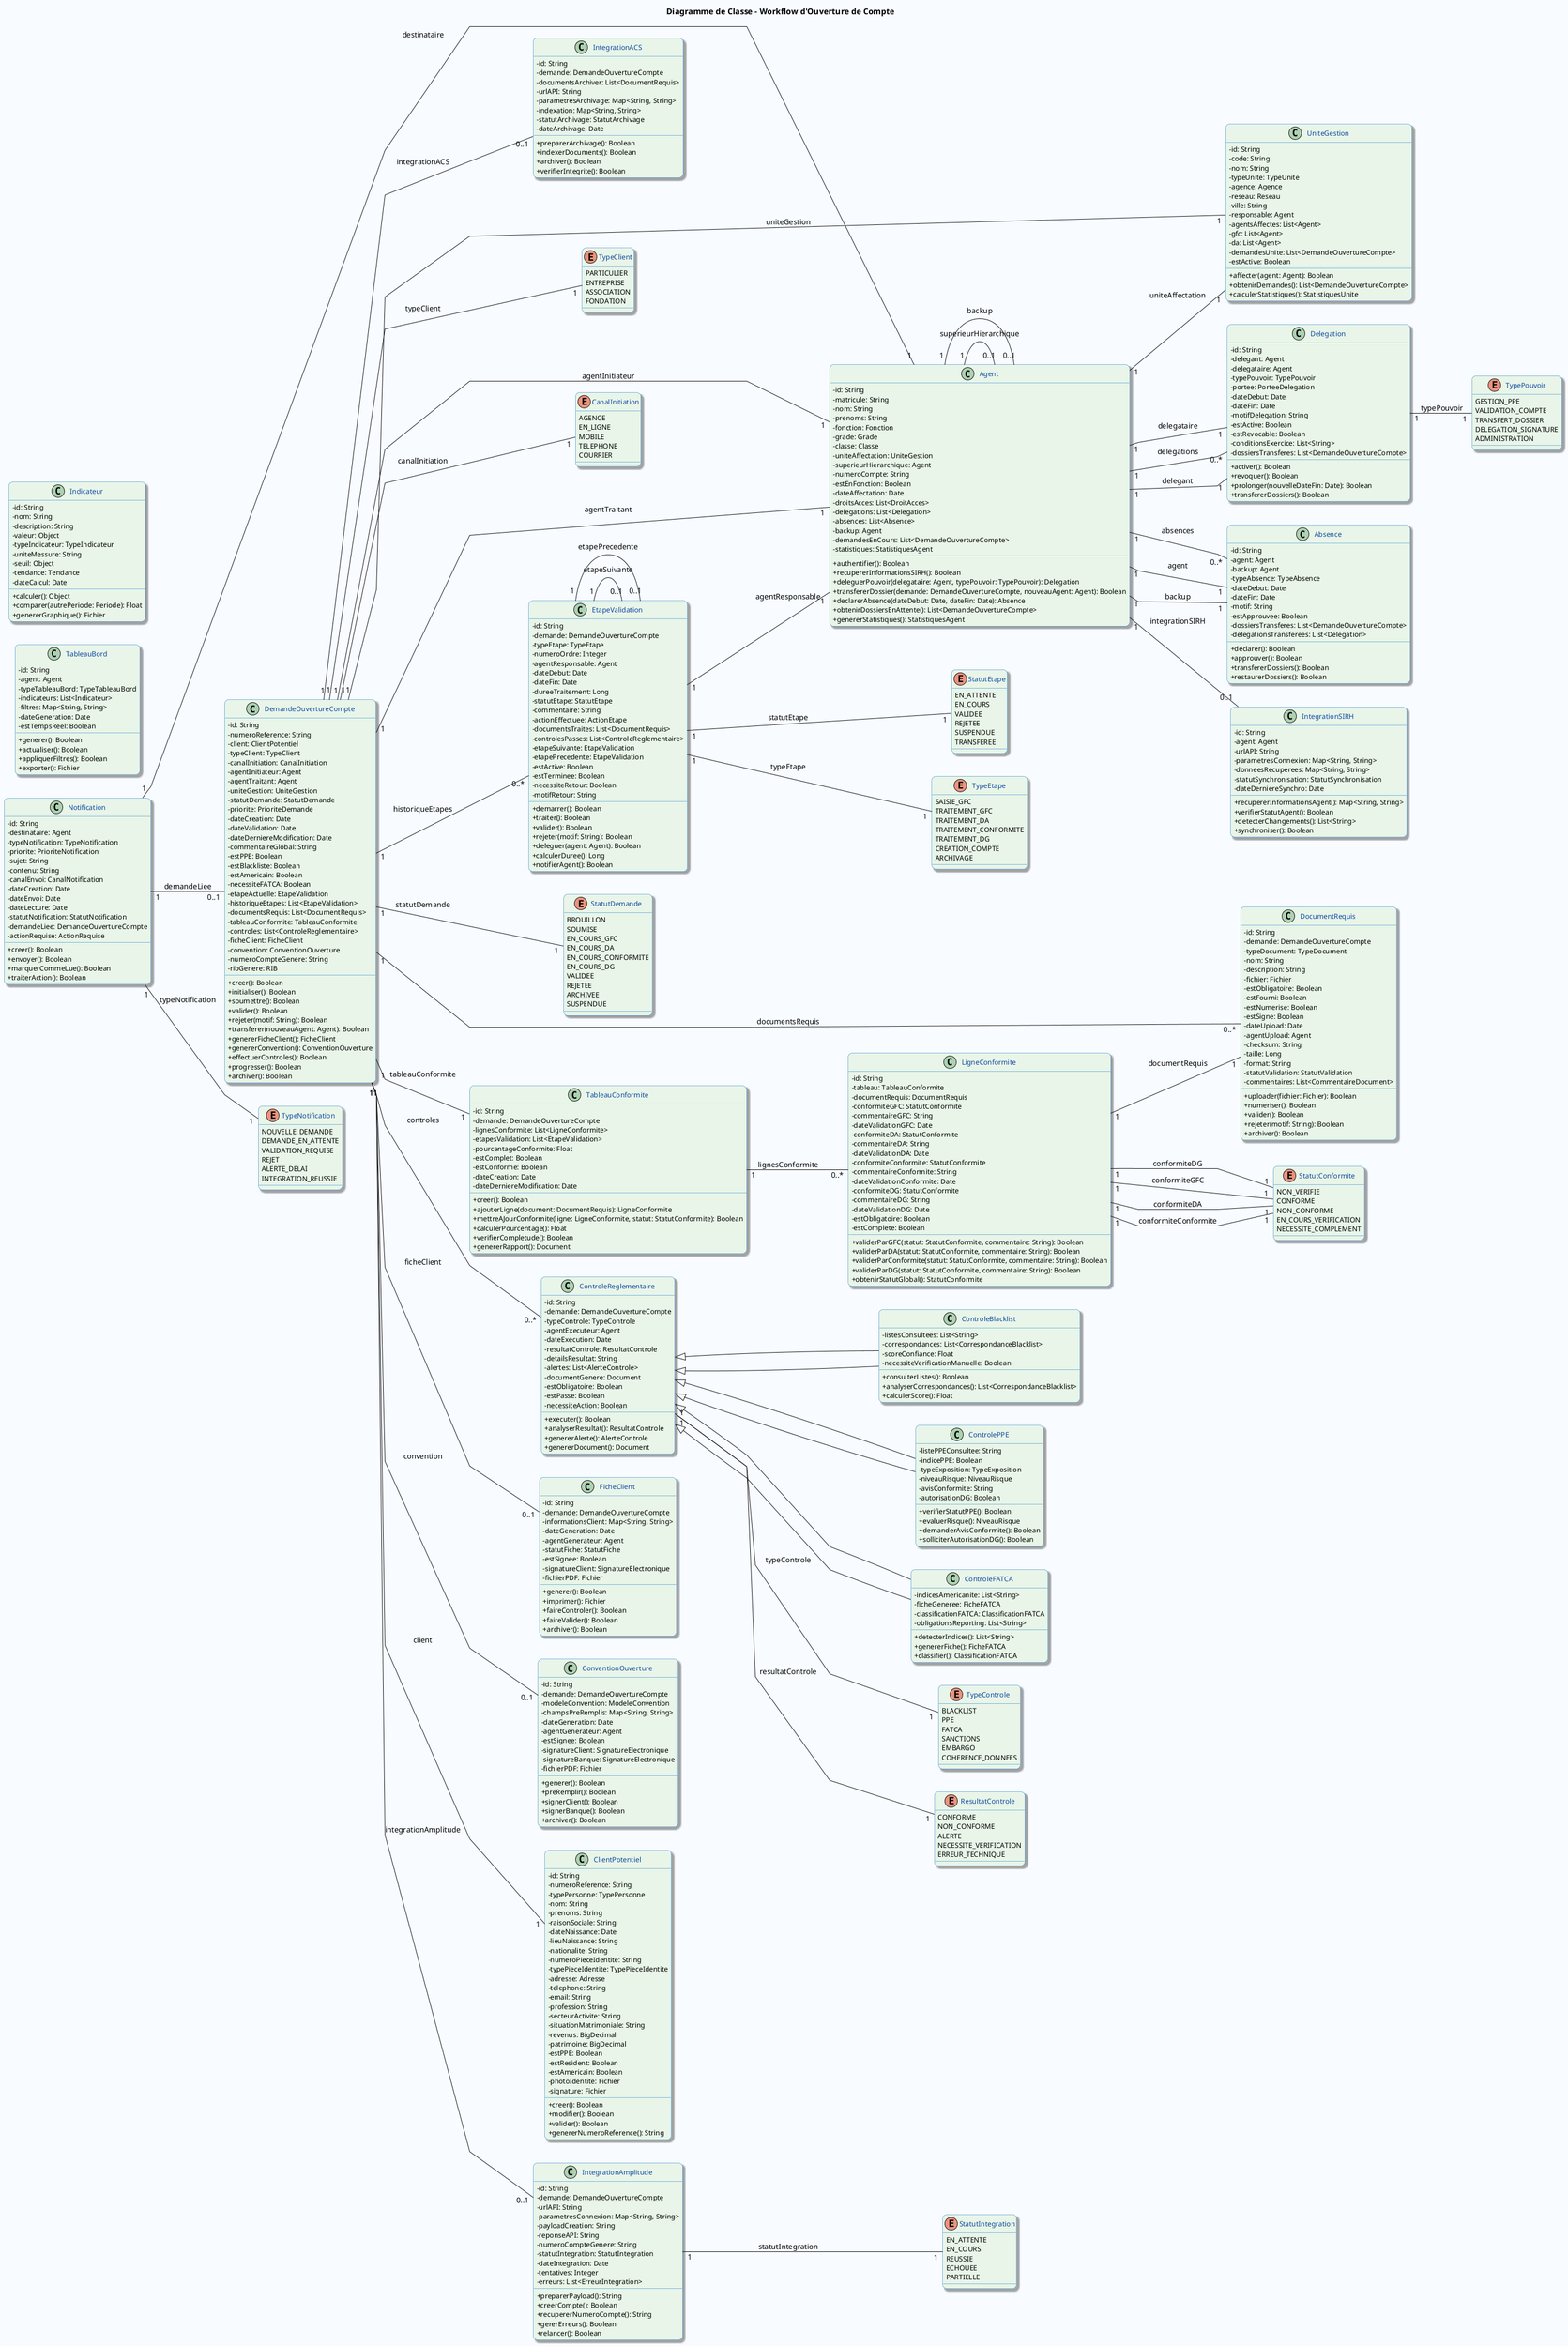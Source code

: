 @startuml WorkflowOuvertureCompte
skinparam linetype polyline
skinparam backgroundColor #F8FBFF
skinparam classBackgroundColor #E8F5E8
skinparam classBorderColor #1976D2
skinparam classFontColor #0D47A1
skinparam classFontSize 13
skinparam classAttributeFontSize 12
skinparam classMethodFontSize 12
skinparam classAttributeIconSize 0
skinparam shadowing true
skinparam roundCorner 15
skinparam nodesep 40
skinparam ranksep 30
left to right direction

title Diagramme de Classe - Workflow d'Ouverture de Compte

class DemandeOuvertureCompte {
  - id: String
  - numeroReference: String
  - client: ClientPotentiel
  - typeClient: TypeClient
  - canalInitiation: CanalInitiation
  - agentInitiateur: Agent
  - agentTraitant: Agent
  - uniteGestion: UniteGestion
  - statutDemande: StatutDemande
  - priorite: PrioriteDemande
  - dateCreation: Date
  - dateValidation: Date
  - dateDerniereModification: Date
  - commentaireGlobal: String
  - estPPE: Boolean
  - estBlackliste: Boolean
  - estAmericain: Boolean
  - necessiteFATCA: Boolean
  - etapeActuelle: EtapeValidation
  - historiqueEtapes: List<EtapeValidation>
  - documentsRequis: List<DocumentRequis>
  - tableauConformite: TableauConformite
  - controles: List<ControleReglementaire>
  - ficheClient: FicheClient
  - convention: ConventionOuverture
  - numeroCompteGenere: String
  - ribGenere: RIB
  + creer(): Boolean
  + initialiser(): Boolean
  + soumettre(): Boolean
  + valider(): Boolean
  + rejeter(motif: String): Boolean
  + transferer(nouveauAgent: Agent): Boolean
  + genererFicheClient(): FicheClient
  + genererConvention(): ConventionOuverture
  + effectuerControles(): Boolean
  + progresser(): Boolean
  + archiver(): Boolean
}

class EtapeValidation {
  - id: String
  - demande: DemandeOuvertureCompte
  - typeEtape: TypeEtape
  - numeroOrdre: Integer
  - agentResponsable: Agent
  - dateDebut: Date
  - dateFin: Date
  - dureeTraitement: Long
  - statutEtape: StatutEtape
  - commentaire: String
  - actionEffectuee: ActionEtape
  - documentsTraites: List<DocumentRequis>
  - controlesPasses: List<ControleReglementaire>
  - etapeSuivante: EtapeValidation
  - etapePrecedente: EtapeValidation
  - estActive: Boolean
  - estTerminee: Boolean
  - necessiteRetour: Boolean
  - motifRetour: String
  + demarrer(): Boolean
  + traiter(): Boolean
  + valider(): Boolean
  + rejeter(motif: String): Boolean
  + deleguer(agent: Agent): Boolean
  + calculerDuree(): Long
  + notifierAgent(): Boolean
}

class TableauConformite {
  - id: String
  - demande: DemandeOuvertureCompte
  - lignesConformite: List<LigneConformite>
  - etapesValidation: List<EtapeValidation>
  - pourcentageConformite: Float
  - estComplet: Boolean
  - estConforme: Boolean
  - dateCreation: Date
  - dateDerniereModification: Date
  + creer(): Boolean
  + ajouterLigne(document: DocumentRequis): LigneConformite
  + mettreAJourConformite(ligne: LigneConformite, statut: StatutConformite): Boolean
  + calculerPourcentage(): Float
  + verifierCompletude(): Boolean
  + genererRapport(): Document
}

class LigneConformite {
  - id: String
  - tableau: TableauConformite
  - documentRequis: DocumentRequis
  - conformiteGFC: StatutConformite
  - commentaireGFC: String
  - dateValidationGFC: Date
  - conformiteDA: StatutConformite
  - commentaireDA: String
  - dateValidationDA: Date
  - conformiteConformite: StatutConformite
  - commentaireConformite: String
  - dateValidationConformite: Date
  - conformiteDG: StatutConformite
  - commentaireDG: String
  - dateValidationDG: Date
  - estObligatoire: Boolean
  - estComplete: Boolean
  + validerParGFC(statut: StatutConformite, commentaire: String): Boolean
  + validerParDA(statut: StatutConformite, commentaire: String): Boolean
  + validerParConformite(statut: StatutConformite, commentaire: String): Boolean
  + validerParDG(statut: StatutConformite, commentaire: String): Boolean
  + obtenirStatutGlobal(): StatutConformite
}

class Agent {
  - id: String
  - matricule: String
  - nom: String
  - prenoms: String
  - fonction: Fonction
  - grade: Grade
  - classe: Classe
  - uniteAffectation: UniteGestion
  - superieurHierarchique: Agent
  - numeroCompte: String
  - estEnFonction: Boolean
  - dateAffectation: Date
  - droitsAcces: List<DroitAcces>
  - delegations: List<Delegation>
  - absences: List<Absence>
  - backup: Agent
  - demandesEnCours: List<DemandeOuvertureCompte>
  - statistiques: StatistiquesAgent
  + authentifier(): Boolean
  + recupererInformationsSIRH(): Boolean
  + deleguerPouvoir(delegataire: Agent, typePouvoir: TypePouvoir): Delegation
  + transfererDossier(demande: DemandeOuvertureCompte, nouveauAgent: Agent): Boolean
  + declarerAbsence(dateDebut: Date, dateFin: Date): Absence
  + obtenirDossiersEnAttente(): List<DemandeOuvertureCompte>
  + genererStatistiques(): StatistiquesAgent
}

class UniteGestion {
  - id: String
  - code: String
  - nom: String
  - typeUnite: TypeUnite
  - agence: Agence
  - reseau: Reseau
  - ville: String
  - responsable: Agent
  - agentsAffectes: List<Agent>
  - gfc: List<Agent>
  - da: List<Agent>
  - demandesUnite: List<DemandeOuvertureCompte>
  - estActive: Boolean
  + affecter(agent: Agent): Boolean
  + obtenirDemandes(): List<DemandeOuvertureCompte>
  + calculerStatistiques(): StatistiquesUnite
}

class ControleReglementaire {
  - id: String
  - demande: DemandeOuvertureCompte
  - typeControle: TypeControle
  - agentExecuteur: Agent
  - dateExecution: Date
  - resultatControle: ResultatControle
  - detailsResultat: String
  - alertes: List<AlerteControle>
  - documentGenere: Document
  - estObligatoire: Boolean
  - estPasse: Boolean
  - necessiteAction: Boolean
  + executer(): Boolean
  + analyserResultat(): ResultatControle
  + genererAlerte(): AlerteControle
  + genererDocument(): Document
}

class ControleBlacklist extends ControleReglementaire {
  - listesConsultees: List<String>
  - correspondances: List<CorrespondanceBlacklist>
  - scoreConfiance: Float
  - necessiteVerificationManuelle: Boolean
  + consulterListes(): Boolean
  + analyserCorrespondances(): List<CorrespondanceBlacklist>
  + calculerScore(): Float
}

class ControlePPE extends ControleReglementaire {
  - listePPEConsultee: String
  - indicePPE: Boolean
  - typeExposition: TypeExposition
  - niveauRisque: NiveauRisque
  - avisConformite: String
  - autorisationDG: Boolean
  + verifierStatutPPE(): Boolean
  + evaluerRisque(): NiveauRisque
  + demanderAvisConformite(): Boolean
  + solliciterAutorisationDG(): Boolean
}

class ControleFATCA extends ControleReglementaire {
  - indicesAmericanite: List<String>
  - ficheGeneree: FicheFATCA
  - classificationFATCA: ClassificationFATCA
  - obligationsReporting: List<String>
  + detecterIndices(): List<String>
  + genererFiche(): FicheFATCA
  + classifier(): ClassificationFATCA
}

class DocumentRequis {
  - id: String
  - demande: DemandeOuvertureCompte
  - typeDocument: TypeDocument
  - nom: String
  - description: String
  - fichier: Fichier
  - estObligatoire: Boolean
  - estFourni: Boolean
  - estNumerise: Boolean
  - estSigne: Boolean
  - dateUpload: Date
  - agentUpload: Agent
  - checksum: String
  - taille: Long
  - format: String
  - statutValidation: StatutValidation
  - commentaires: List<CommentaireDocument>
  + uploader(fichier: Fichier): Boolean
  + numeriser(): Boolean
  + valider(): Boolean
  + rejeter(motif: String): Boolean
  + archiver(): Boolean
}

class FicheClient {
  - id: String
  - demande: DemandeOuvertureCompte
  - informationsClient: Map<String, String>
  - dateGeneration: Date
  - agentGenerateur: Agent
  - statutFiche: StatutFiche
  - estSignee: Boolean
  - signatureClient: SignatureElectronique
  - fichierPDF: Fichier
  + generer(): Boolean
  + imprimer(): Fichier
  + faireControler(): Boolean
  + faireValider(): Boolean
  + archiver(): Boolean
}

class ConventionOuverture {
  - id: String
  - demande: DemandeOuvertureCompte
  - modeleConvention: ModeleConvention
  - champsPreRemplis: Map<String, String>
  - dateGeneration: Date
  - agentGenerateur: Agent
  - estSignee: Boolean
  - signatureClient: SignatureElectronique
  - signatureBanque: SignatureElectronique
  - fichierPDF: Fichier
  + generer(): Boolean
  + preRemplir(): Boolean
  + signerClient(): Boolean
  + signerBanque(): Boolean
  + archiver(): Boolean
}

class ClientPotentiel {
  - id: String
  - numeroReference: String
  - typePersonne: TypePersonne
  - nom: String
  - prenoms: String
  - raisonSociale: String
  - dateNaissance: Date
  - lieuNaissance: String
  - nationalite: String
  - numeroPieceIdentite: String
  - typePieceIdentite: TypePieceIdentite
  - adresse: Adresse
  - telephone: String
  - email: String
  - profession: String
  - secteurActivite: String
  - situationMatrimoniale: String
  - revenus: BigDecimal
  - patrimoine: BigDecimal
  - estPPE: Boolean
  - estResident: Boolean
  - estAmericain: Boolean
  - photoIdentite: Fichier
  - signature: Fichier
  + creer(): Boolean
  + modifier(): Boolean
  + valider(): Boolean
  + genererNumeroReference(): String
}

class Delegation {
  - id: String
  - delegant: Agent
  - delegataire: Agent
  - typePouvoir: TypePouvoir
  - portee: PorteeDelegation
  - dateDebut: Date
  - dateFin: Date
  - motifDelegation: String
  - estActive: Boolean
  - estRevocable: Boolean
  - conditionsExercice: List<String>
  - dossiersTransferes: List<DemandeOuvertureCompte>
  + activer(): Boolean
  + revoquer(): Boolean
  + prolonger(nouvelleDateFin: Date): Boolean
  + transfererDossiers(): Boolean
}

class Absence {
  - id: String
  - agent: Agent
  - backup: Agent
  - typeAbsence: TypeAbsence
  - dateDebut: Date
  - dateFin: Date
  - motif: String
  - estApprouvee: Boolean
  - dossiersTransferes: List<DemandeOuvertureCompte>
  - delegationsTransferees: List<Delegation>
  + declarer(): Boolean
  + approuver(): Boolean
  + transfererDossiers(): Boolean
  + restaurerDossiers(): Boolean
}

class IntegrationAmplitude {
  - id: String
  - demande: DemandeOuvertureCompte
  - urlAPI: String
  - parametresConnexion: Map<String, String>
  - payloadCreation: String
  - reponseAPI: String
  - numeroCompteGenere: String
  - statutIntegration: StatutIntegration
  - dateIntegration: Date
  - tentatives: Integer
  - erreurs: List<ErreurIntegration>
  + preparerPayload(): String
  + creerCompte(): Boolean
  + recupererNumeroCompte(): String
  + gererErreurs(): Boolean
  + relancer(): Boolean
}

class IntegrationSIRH {
  - id: String
  - agent: Agent
  - urlAPI: String
  - parametresConnexion: Map<String, String>
  - donneesRecuperees: Map<String, String>
  - statutSynchronisation: StatutSynchronisation
  - dateDerniereSynchro: Date
  + recupererInformationsAgent(): Map<String, String>
  + verifierStatutAgent(): Boolean
  + detecterChangements(): List<String>
  + synchroniser(): Boolean
}

class IntegrationACS {
  - id: String
  - demande: DemandeOuvertureCompte
  - documentsArchiver: List<DocumentRequis>
  - urlAPI: String
  - parametresArchivage: Map<String, String>
  - indexation: Map<String, String>
  - statutArchivage: StatutArchivage
  - dateArchivage: Date
  + preparerArchivage(): Boolean
  + indexerDocuments(): Boolean
  + archiver(): Boolean
  + verifierIntegrite(): Boolean
}

class TableauBord {
  - id: String
  - agent: Agent
  - typeTableauBord: TypeTableauBord
  - indicateurs: List<Indicateur>
  - filtres: Map<String, String>
  - dateGeneration: Date
  - estTempsReel: Boolean
  + generer(): Boolean
  + actualiser(): Boolean
  + appliquerFiltres(): Boolean
  + exporter(): Fichier
}

class Indicateur {
  - id: String
  - nom: String
  - description: String
  - valeur: Object
  - typeIndicateur: TypeIndicateur
  - uniteMessure: String
  - seuil: Object
  - tendance: Tendance
  - dateCalcul: Date
  + calculer(): Object
  + comparer(autrePeriode: Periode): Float
  + genererGraphique(): Fichier
}

class Notification {
  - id: String
  - destinataire: Agent
  - typeNotification: TypeNotification
  - priorite: PrioriteNotification
  - sujet: String
  - contenu: String
  - canalEnvoi: CanalNotification
  - dateCreation: Date
  - dateEnvoi: Date
  - dateLecture: Date
  - statutNotification: StatutNotification
  - demandeLiee: DemandeOuvertureCompte
  - actionRequise: ActionRequise
  + creer(): Boolean
  + envoyer(): Boolean
  + marquerCommeLue(): Boolean
  + traiterAction(): Boolean
}

' ===== ENUMS =====

enum TypeClient {
    PARTICULIER
    ENTREPRISE
    ASSOCIATION
    FONDATION
}

enum CanalInitiation {
    AGENCE
    EN_LIGNE
    MOBILE
    TELEPHONE
    COURRIER
}

enum StatutDemande {
    BROUILLON
    SOUMISE
    EN_COURS_GFC
    EN_COURS_DA
    EN_COURS_CONFORMITE
    EN_COURS_DG
    VALIDEE
    REJETEE
    ARCHIVEE
    SUSPENDUE
}

enum TypeEtape {
    SAISIE_GFC
    TRAITEMENT_GFC
    TRAITEMENT_DA
    TRAITEMENT_CONFORMITE
    TRAITEMENT_DG
    CREATION_COMPTE
    ARCHIVAGE
}

enum StatutEtape {
    EN_ATTENTE
    EN_COURS
    VALIDEE
    REJETEE
    SUSPENDUE
    TRANSFEREE
}

enum StatutConformite {
    NON_VERIFIE
    CONFORME
    NON_CONFORME
    EN_COURS_VERIFICATION
    NECESSITE_COMPLEMENT
}

enum TypeControle {
    BLACKLIST
    PPE
    FATCA
    SANCTIONS
    EMBARGO
    COHERENCE_DONNEES
}

enum ResultatControle {
    CONFORME
    NON_CONFORME
    ALERTE
    NECESSITE_VERIFICATION
    ERREUR_TECHNIQUE
}

enum TypePouvoir {
    GESTION_PPE
    VALIDATION_COMPTE
    TRANSFERT_DOSSIER
    DELEGATION_SIGNATURE
    ADMINISTRATION
}

enum StatutIntegration {
    EN_ATTENTE
    EN_COURS
    REUSSIE
    ECHOUEE
    PARTIELLE
}

enum TypeNotification {
    NOUVELLE_DEMANDE
    DEMANDE_EN_ATTENTE
    VALIDATION_REQUISE
    REJET
    ALERTE_DELAI
    INTEGRATION_REUSSIE
}

' ===== RELATIONS =====

' Relations principales
DemandeOuvertureCompte "1" -- "1" ClientPotentiel : client
DemandeOuvertureCompte "1" -- "1" Agent : agentInitiateur
DemandeOuvertureCompte "1" -- "1" Agent : agentTraitant
DemandeOuvertureCompte "1" -- "1" UniteGestion : uniteGestion
DemandeOuvertureCompte "1" -- "1" TableauConformite : tableauConformite
DemandeOuvertureCompte "1" -- "0..*" EtapeValidation : historiqueEtapes
DemandeOuvertureCompte "1" -- "0..*" DocumentRequis : documentsRequis
DemandeOuvertureCompte "1" -- "0..*" ControleReglementaire : controles
DemandeOuvertureCompte "1" -- "0..1" FicheClient : ficheClient
DemandeOuvertureCompte "1" -- "0..1" ConventionOuverture : convention

' Relations pour le tableau de conformité
TableauConformite "1" -- "0..*" LigneConformite : lignesConformite
LigneConformite "1" -- "1" DocumentRequis : documentRequis

' Relations pour les étapes
EtapeValidation "1" -- "1" Agent : agentResponsable
EtapeValidation "1" -- "0..1" EtapeValidation : etapeSuivante
EtapeValidation "1" -- "0..1" EtapeValidation : etapePrecedente

' Relations pour les agents
Agent "1" -- "1" UniteGestion : uniteAffectation
Agent "1" -- "0..1" Agent : superieurHierarchique
Agent "1" -- "0..1" Agent : backup
Agent "1" -- "0..*" Delegation : delegations
Agent "1" -- "0..*" Absence : absences

' Relations pour les contrôles
ControleBlacklist --|> ControleReglementaire
ControlePPE --|> ControleReglementaire
ControleFATCA --|> ControleReglementaire

' Relations pour les intégrations
DemandeOuvertureCompte "1" -- "0..1" IntegrationAmplitude : integrationAmplitude
Agent "1" -- "0..1" IntegrationSIRH : integrationSIRH
DemandeOuvertureCompte "1" -- "0..1" IntegrationACS : integrationACS

' Relations pour les délégations et absences
Delegation "1" -- "1" Agent : delegant
Delegation "1" -- "1" Agent : delegataire
Absence "1" -- "1" Agent : agent
Absence "1" -- "1" Agent : backup

' Relations pour les notifications
Notification "1" -- "1" Agent : destinataire
Notification "1" -- "0..1" DemandeOuvertureCompte : demandeLiee

' Relations avec les enums
DemandeOuvertureCompte "1" -- "1" TypeClient : typeClient
DemandeOuvertureCompte "1" -- "1" CanalInitiation : canalInitiation
DemandeOuvertureCompte "1" -- "1" StatutDemande : statutDemande
EtapeValidation "1" -- "1" TypeEtape : typeEtape
EtapeValidation "1" -- "1" StatutEtape : statutEtape
LigneConformite "1" -- "1" StatutConformite : conformiteGFC
LigneConformite "1" -- "1" StatutConformite : conformiteDA
LigneConformite "1" -- "1" StatutConformite : conformiteConformite
LigneConformite "1" -- "1" StatutConformite : conformiteDG
ControleReglementaire "1" -- "1" TypeControle : typeControle
ControleReglementaire "1" -- "1" ResultatControle : resultatControle
Delegation "1" -- "1" TypePouvoir : typePouvoir
IntegrationAmplitude "1" -- "1" StatutIntegration : statutIntegration
Notification "1" -- "1" TypeNotification : typeNotification

@enduml
